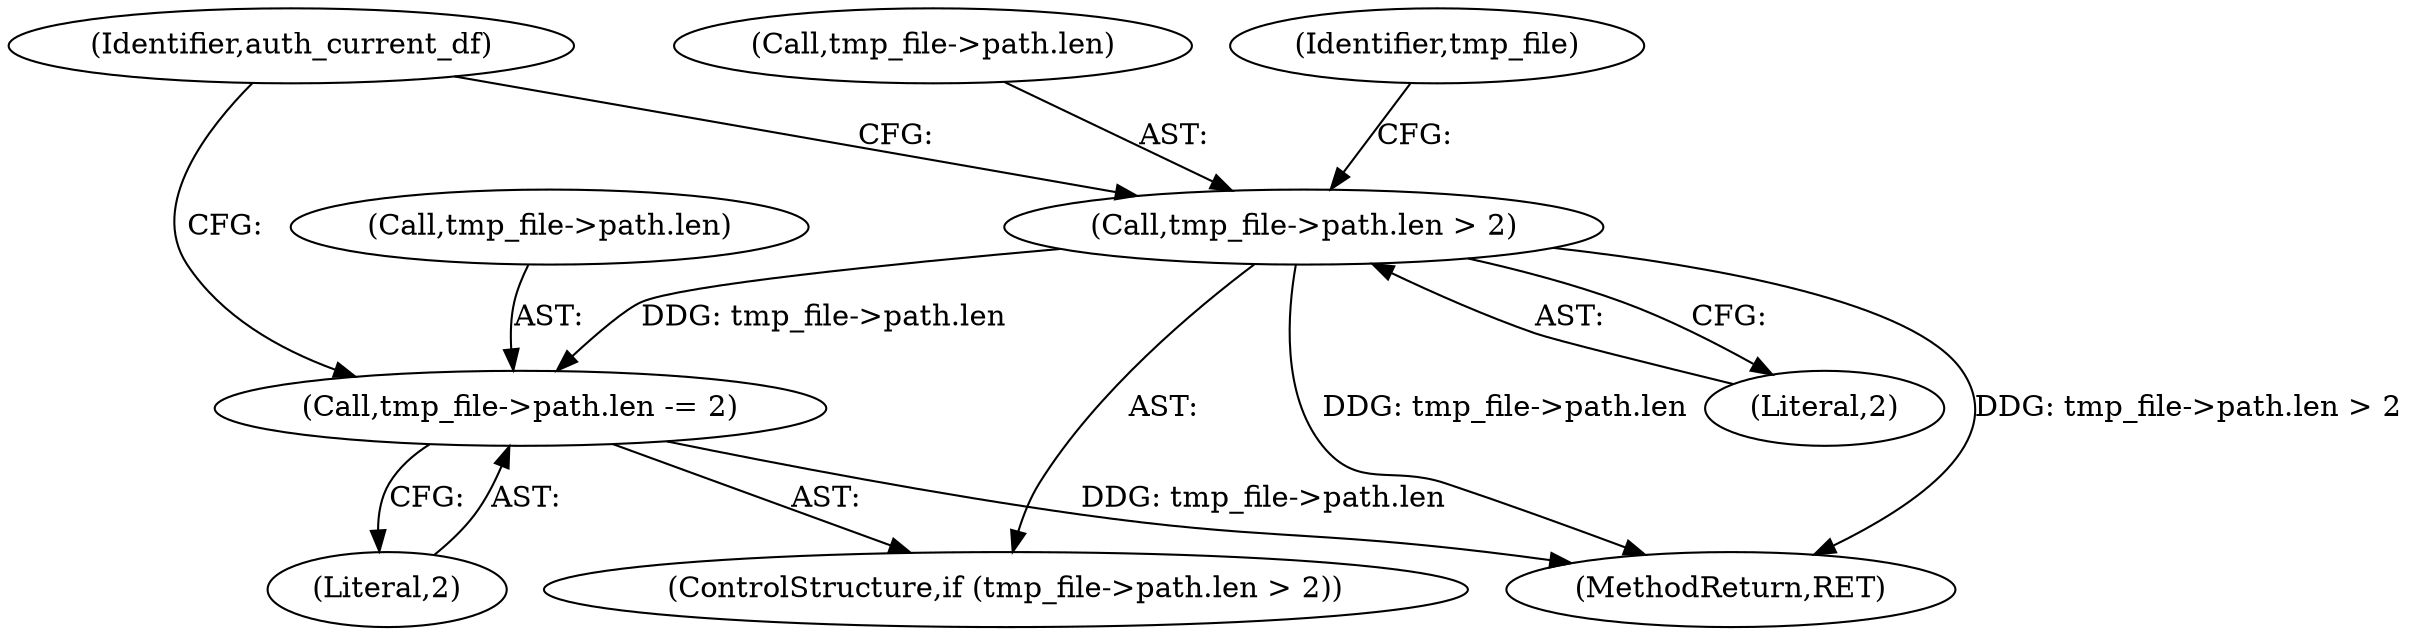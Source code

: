 digraph "0_OpenSC_8fe377e93b4b56060e5bbfb6f3142ceaeca744fa_12@pointer" {
"1000242" [label="(Call,tmp_file->path.len -= 2)"];
"1000235" [label="(Call,tmp_file->path.len > 2)"];
"1000250" [label="(Identifier,auth_current_df)"];
"1000234" [label="(ControlStructure,if (tmp_file->path.len > 2))"];
"1000243" [label="(Call,tmp_file->path.len)"];
"1000248" [label="(Literal,2)"];
"1000235" [label="(Call,tmp_file->path.len > 2)"];
"1000241" [label="(Literal,2)"];
"1000236" [label="(Call,tmp_file->path.len)"];
"1000245" [label="(Identifier,tmp_file)"];
"1000242" [label="(Call,tmp_file->path.len -= 2)"];
"1000570" [label="(MethodReturn,RET)"];
"1000242" -> "1000234"  [label="AST: "];
"1000242" -> "1000248"  [label="CFG: "];
"1000243" -> "1000242"  [label="AST: "];
"1000248" -> "1000242"  [label="AST: "];
"1000250" -> "1000242"  [label="CFG: "];
"1000242" -> "1000570"  [label="DDG: tmp_file->path.len"];
"1000235" -> "1000242"  [label="DDG: tmp_file->path.len"];
"1000235" -> "1000234"  [label="AST: "];
"1000235" -> "1000241"  [label="CFG: "];
"1000236" -> "1000235"  [label="AST: "];
"1000241" -> "1000235"  [label="AST: "];
"1000245" -> "1000235"  [label="CFG: "];
"1000250" -> "1000235"  [label="CFG: "];
"1000235" -> "1000570"  [label="DDG: tmp_file->path.len"];
"1000235" -> "1000570"  [label="DDG: tmp_file->path.len > 2"];
}
